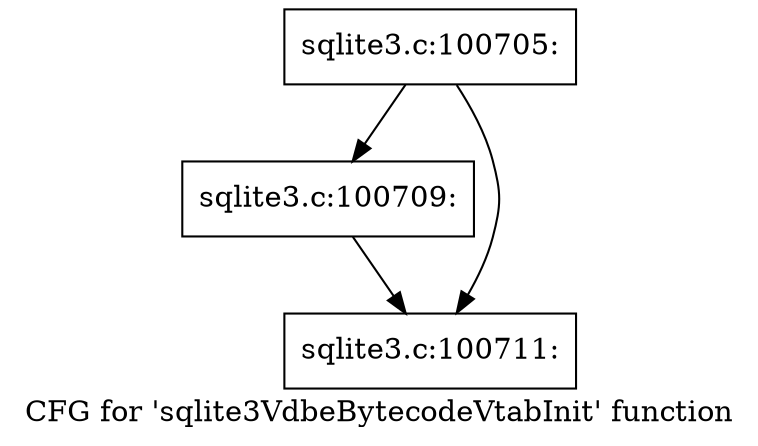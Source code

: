 digraph "CFG for 'sqlite3VdbeBytecodeVtabInit' function" {
	label="CFG for 'sqlite3VdbeBytecodeVtabInit' function";

	Node0x55c0fb805530 [shape=record,label="{sqlite3.c:100705:}"];
	Node0x55c0fb805530 -> Node0x55c0f5ebacf0;
	Node0x55c0fb805530 -> Node0x55c0fb80ab90;
	Node0x55c0f5ebacf0 [shape=record,label="{sqlite3.c:100709:}"];
	Node0x55c0f5ebacf0 -> Node0x55c0fb80ab90;
	Node0x55c0fb80ab90 [shape=record,label="{sqlite3.c:100711:}"];
}
